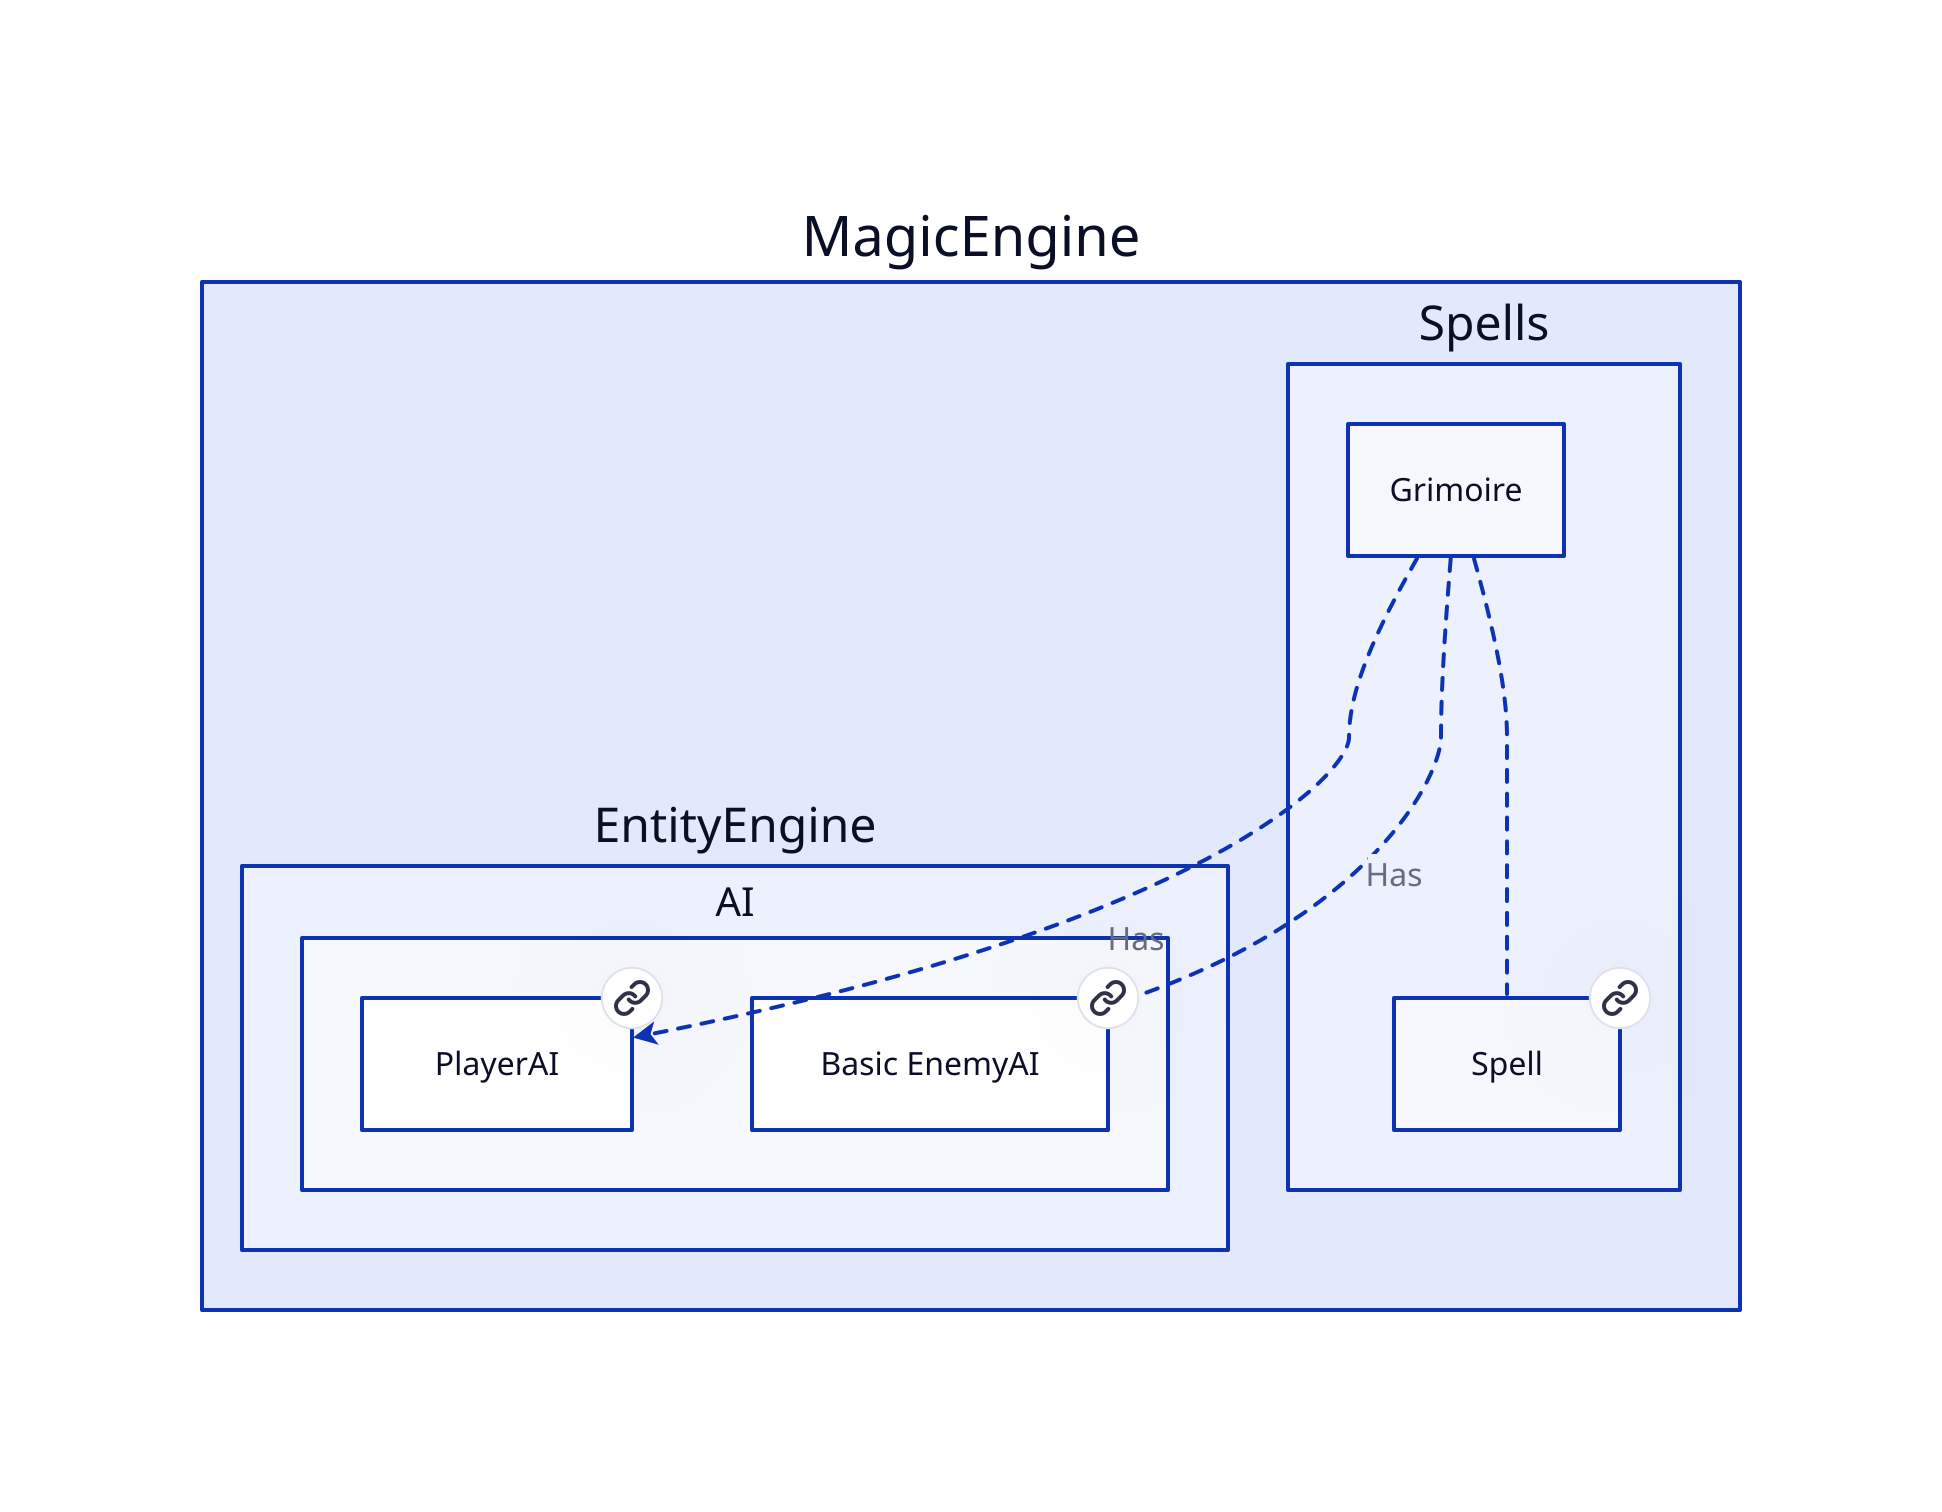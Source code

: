 # Nodes :
MagicEngine: {
    EntityEngine: {
        AI: {
            PlayerAI: PlayerAI {
               link: PlayerAI
            }
            BasicEnemyAI: Basic EnemyAI {
               link: BasicEnemyAI
            }
        }
    }
    Spells: {
        Spell: Spell {
           link: Spell
        }
    }
}

# Links :
MagicEngine.Spells.Grimoire -- MagicEngine.Spells.Spell: {style.stroke-dash: 3}
MagicEngine.Spells.Grimoire -> MagicEngine.EntityEngine.AI.PlayerAI: Has {style.stroke-dash: 3
source-arrowhead: {}
target-arrowhead: {shape: arrow}
}
MagicEngine.Spells.Grimoire -> MagicEngine.EntityEngine.AI.BasicEnemyAI: Has {style.stroke-dash: 3
source-arrowhead: {}
target-arrowhead: {shape: arrow}
}
